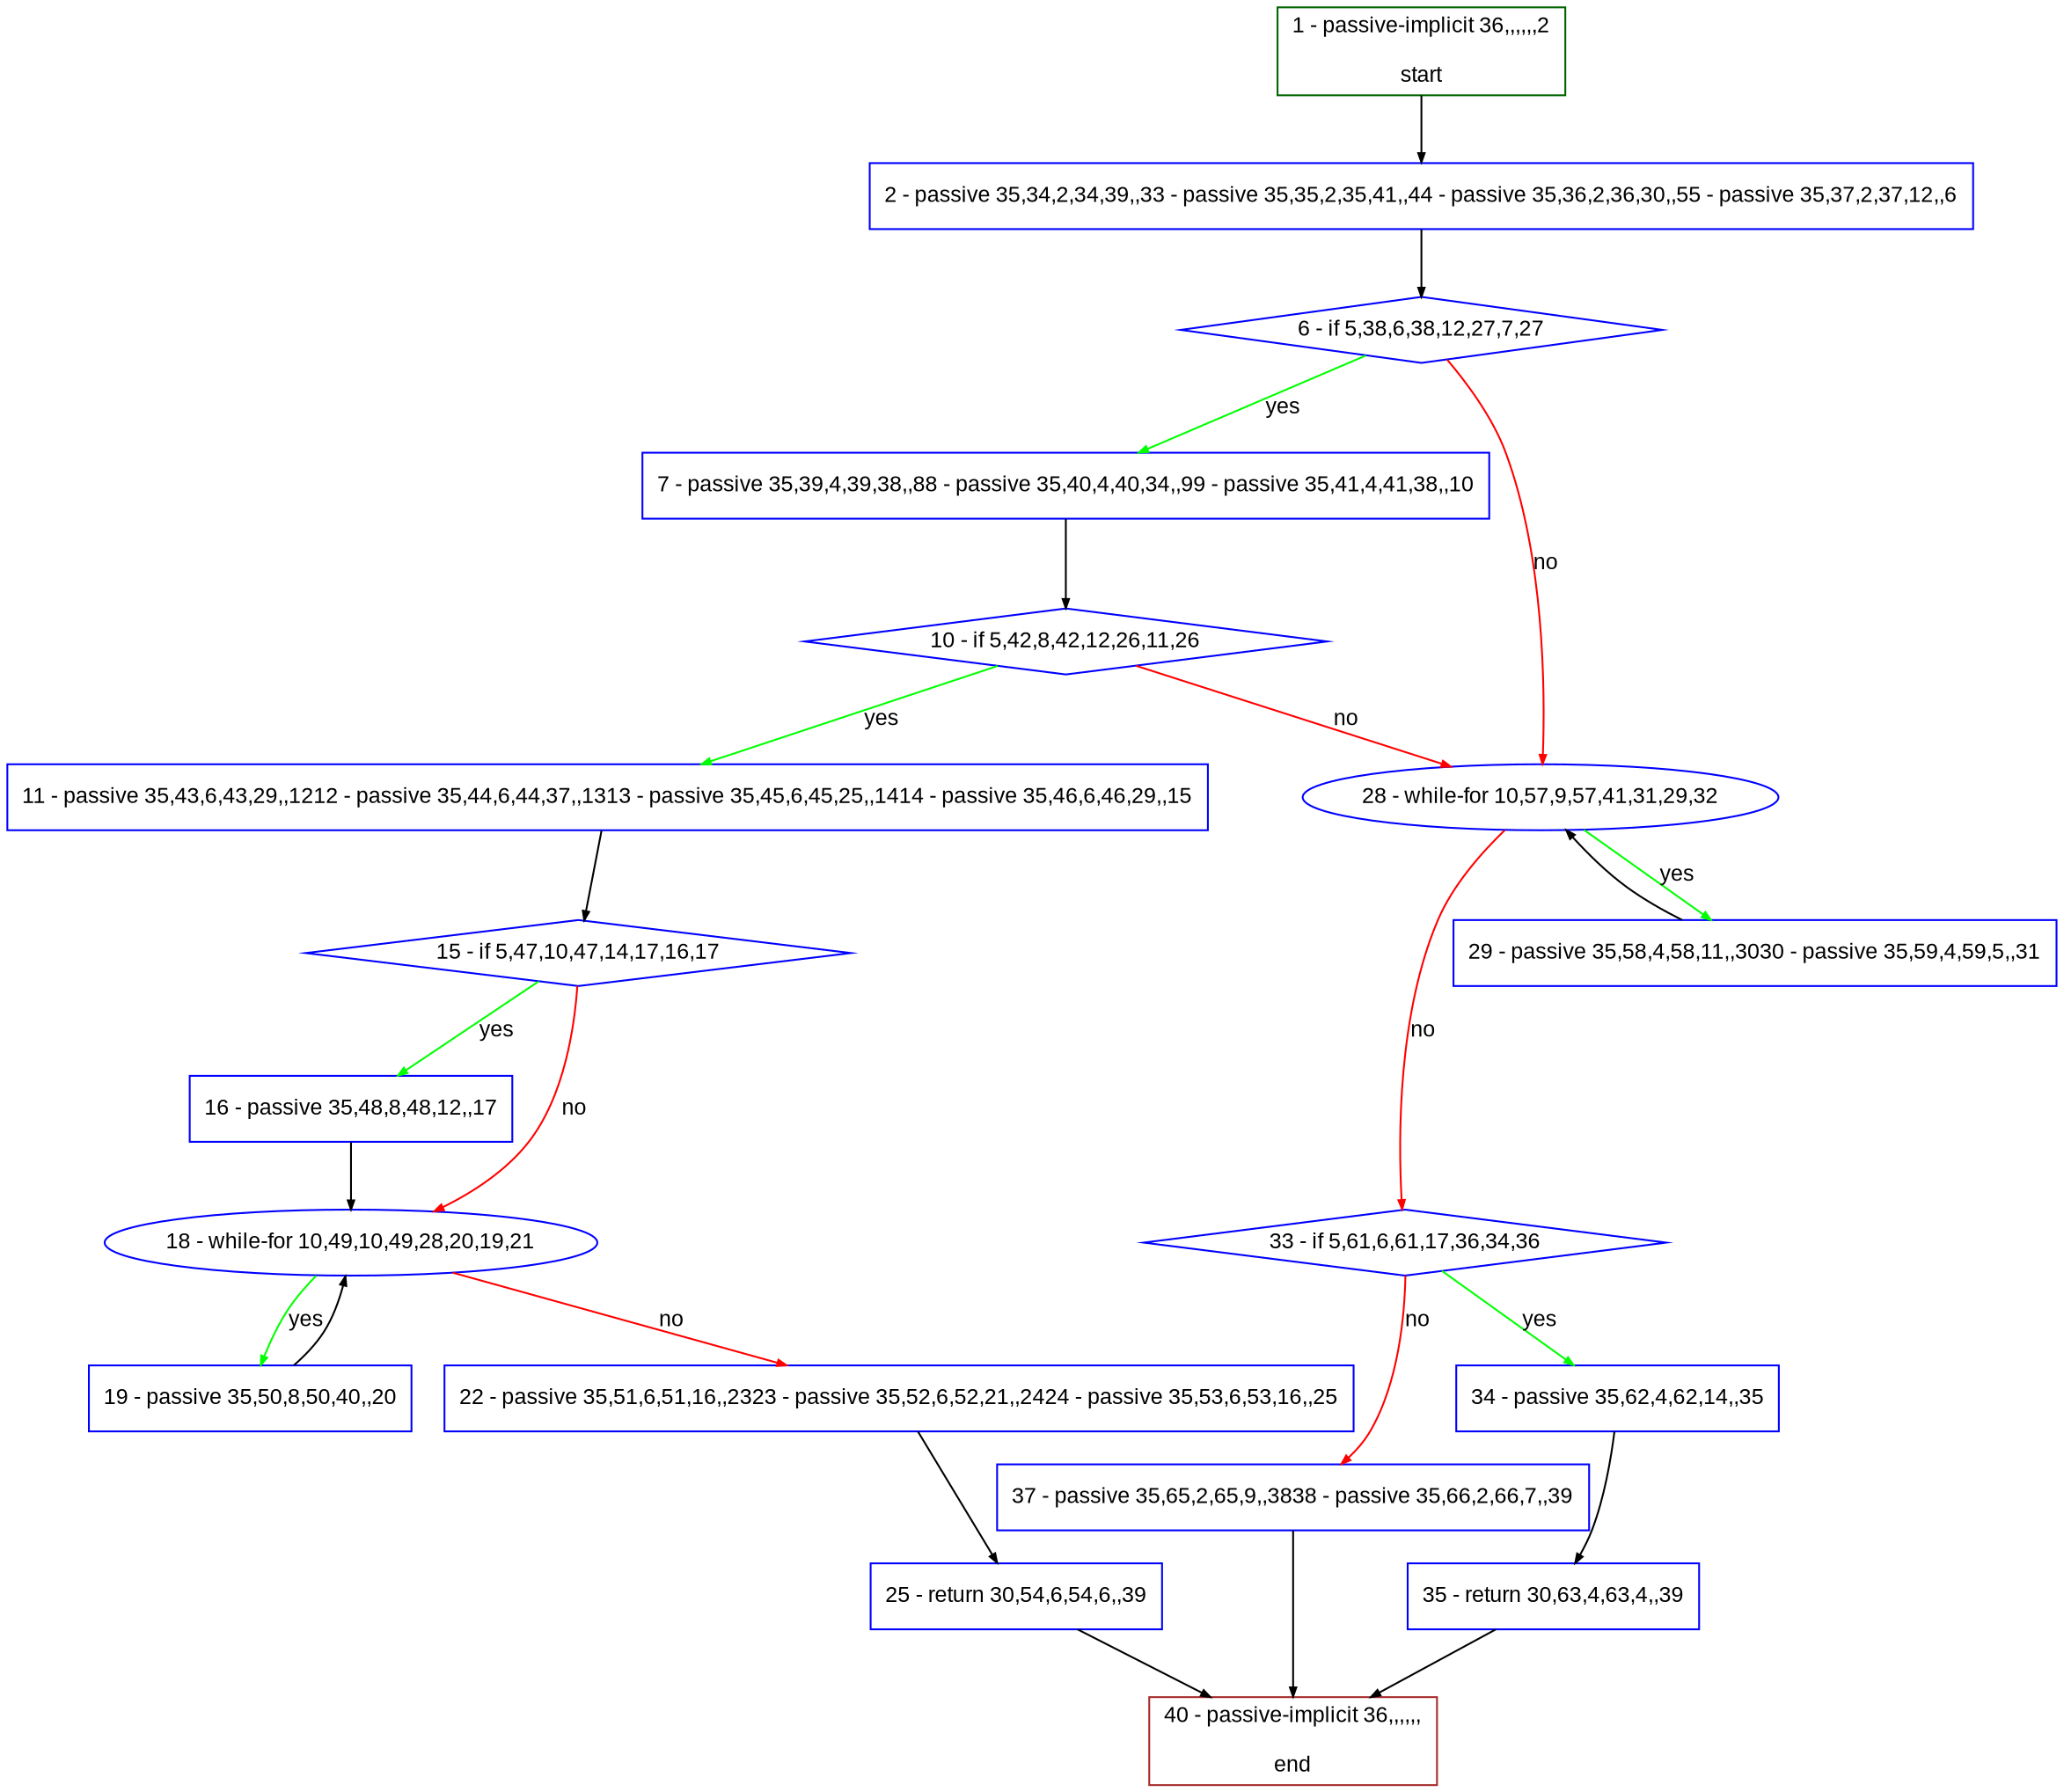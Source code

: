 digraph "" {
  graph [bgcolor="white", fillcolor="#FFFFCC", pack="true", packmode="clust", fontname="Arial", label="", fontsize="12", compound="true", style="rounded,filled"];
  node [node_initialized="no", fillcolor="white", fontname="Arial", label="", color="grey", fontsize="12", fixedsize="false", compound="true", shape="rectangle", style="filled"];
  edge [arrowtail="none", lhead="", fontcolor="black", fontname="Arial", label="", color="black", fontsize="12", arrowhead="normal", arrowsize="0.5", compound="true", ltail="", dir="forward"];
  __N1 [fillcolor="#ffffff", label="2 - passive 35,34,2,34,39,,33 - passive 35,35,2,35,41,,44 - passive 35,36,2,36,30,,55 - passive 35,37,2,37,12,,6", color="#0000ff", shape="box", style="filled"];
  __N2 [fillcolor="#ffffff", label="1 - passive-implicit 36,,,,,,2\n\nstart", color="#006400", shape="box", style="filled"];
  __N3 [fillcolor="#ffffff", label="6 - if 5,38,6,38,12,27,7,27", color="#0000ff", shape="diamond", style="filled"];
  __N4 [fillcolor="#ffffff", label="7 - passive 35,39,4,39,38,,88 - passive 35,40,4,40,34,,99 - passive 35,41,4,41,38,,10", color="#0000ff", shape="box", style="filled"];
  __N5 [fillcolor="#ffffff", label="28 - while-for 10,57,9,57,41,31,29,32", color="#0000ff", shape="oval", style="filled"];
  __N6 [fillcolor="#ffffff", label="10 - if 5,42,8,42,12,26,11,26", color="#0000ff", shape="diamond", style="filled"];
  __N7 [fillcolor="#ffffff", label="11 - passive 35,43,6,43,29,,1212 - passive 35,44,6,44,37,,1313 - passive 35,45,6,45,25,,1414 - passive 35,46,6,46,29,,15", color="#0000ff", shape="box", style="filled"];
  __N8 [fillcolor="#ffffff", label="15 - if 5,47,10,47,14,17,16,17", color="#0000ff", shape="diamond", style="filled"];
  __N9 [fillcolor="#ffffff", label="16 - passive 35,48,8,48,12,,17", color="#0000ff", shape="box", style="filled"];
  __N10 [fillcolor="#ffffff", label="18 - while-for 10,49,10,49,28,20,19,21", color="#0000ff", shape="oval", style="filled"];
  __N11 [fillcolor="#ffffff", label="19 - passive 35,50,8,50,40,,20", color="#0000ff", shape="box", style="filled"];
  __N12 [fillcolor="#ffffff", label="22 - passive 35,51,6,51,16,,2323 - passive 35,52,6,52,21,,2424 - passive 35,53,6,53,16,,25", color="#0000ff", shape="box", style="filled"];
  __N13 [fillcolor="#ffffff", label="25 - return 30,54,6,54,6,,39", color="#0000ff", shape="box", style="filled"];
  __N14 [fillcolor="#ffffff", label="40 - passive-implicit 36,,,,,,\n\nend", color="#a52a2a", shape="box", style="filled"];
  __N15 [fillcolor="#ffffff", label="29 - passive 35,58,4,58,11,,3030 - passive 35,59,4,59,5,,31", color="#0000ff", shape="box", style="filled"];
  __N16 [fillcolor="#ffffff", label="33 - if 5,61,6,61,17,36,34,36", color="#0000ff", shape="diamond", style="filled"];
  __N17 [fillcolor="#ffffff", label="34 - passive 35,62,4,62,14,,35", color="#0000ff", shape="box", style="filled"];
  __N18 [fillcolor="#ffffff", label="37 - passive 35,65,2,65,9,,3838 - passive 35,66,2,66,7,,39", color="#0000ff", shape="box", style="filled"];
  __N19 [fillcolor="#ffffff", label="35 - return 30,63,4,63,4,,39", color="#0000ff", shape="box", style="filled"];
  __N2 -> __N1 [arrowtail="none", color="#000000", label="", arrowhead="normal", dir="forward"];
  __N1 -> __N3 [arrowtail="none", color="#000000", label="", arrowhead="normal", dir="forward"];
  __N3 -> __N4 [arrowtail="none", color="#00ff00", label="yes", arrowhead="normal", dir="forward"];
  __N3 -> __N5 [arrowtail="none", color="#ff0000", label="no", arrowhead="normal", dir="forward"];
  __N4 -> __N6 [arrowtail="none", color="#000000", label="", arrowhead="normal", dir="forward"];
  __N6 -> __N7 [arrowtail="none", color="#00ff00", label="yes", arrowhead="normal", dir="forward"];
  __N6 -> __N5 [arrowtail="none", color="#ff0000", label="no", arrowhead="normal", dir="forward"];
  __N7 -> __N8 [arrowtail="none", color="#000000", label="", arrowhead="normal", dir="forward"];
  __N8 -> __N9 [arrowtail="none", color="#00ff00", label="yes", arrowhead="normal", dir="forward"];
  __N8 -> __N10 [arrowtail="none", color="#ff0000", label="no", arrowhead="normal", dir="forward"];
  __N9 -> __N10 [arrowtail="none", color="#000000", label="", arrowhead="normal", dir="forward"];
  __N10 -> __N11 [arrowtail="none", color="#00ff00", label="yes", arrowhead="normal", dir="forward"];
  __N11 -> __N10 [arrowtail="none", color="#000000", label="", arrowhead="normal", dir="forward"];
  __N10 -> __N12 [arrowtail="none", color="#ff0000", label="no", arrowhead="normal", dir="forward"];
  __N12 -> __N13 [arrowtail="none", color="#000000", label="", arrowhead="normal", dir="forward"];
  __N13 -> __N14 [arrowtail="none", color="#000000", label="", arrowhead="normal", dir="forward"];
  __N5 -> __N15 [arrowtail="none", color="#00ff00", label="yes", arrowhead="normal", dir="forward"];
  __N15 -> __N5 [arrowtail="none", color="#000000", label="", arrowhead="normal", dir="forward"];
  __N5 -> __N16 [arrowtail="none", color="#ff0000", label="no", arrowhead="normal", dir="forward"];
  __N16 -> __N17 [arrowtail="none", color="#00ff00", label="yes", arrowhead="normal", dir="forward"];
  __N16 -> __N18 [arrowtail="none", color="#ff0000", label="no", arrowhead="normal", dir="forward"];
  __N17 -> __N19 [arrowtail="none", color="#000000", label="", arrowhead="normal", dir="forward"];
  __N19 -> __N14 [arrowtail="none", color="#000000", label="", arrowhead="normal", dir="forward"];
  __N18 -> __N14 [arrowtail="none", color="#000000", label="", arrowhead="normal", dir="forward"];
}
